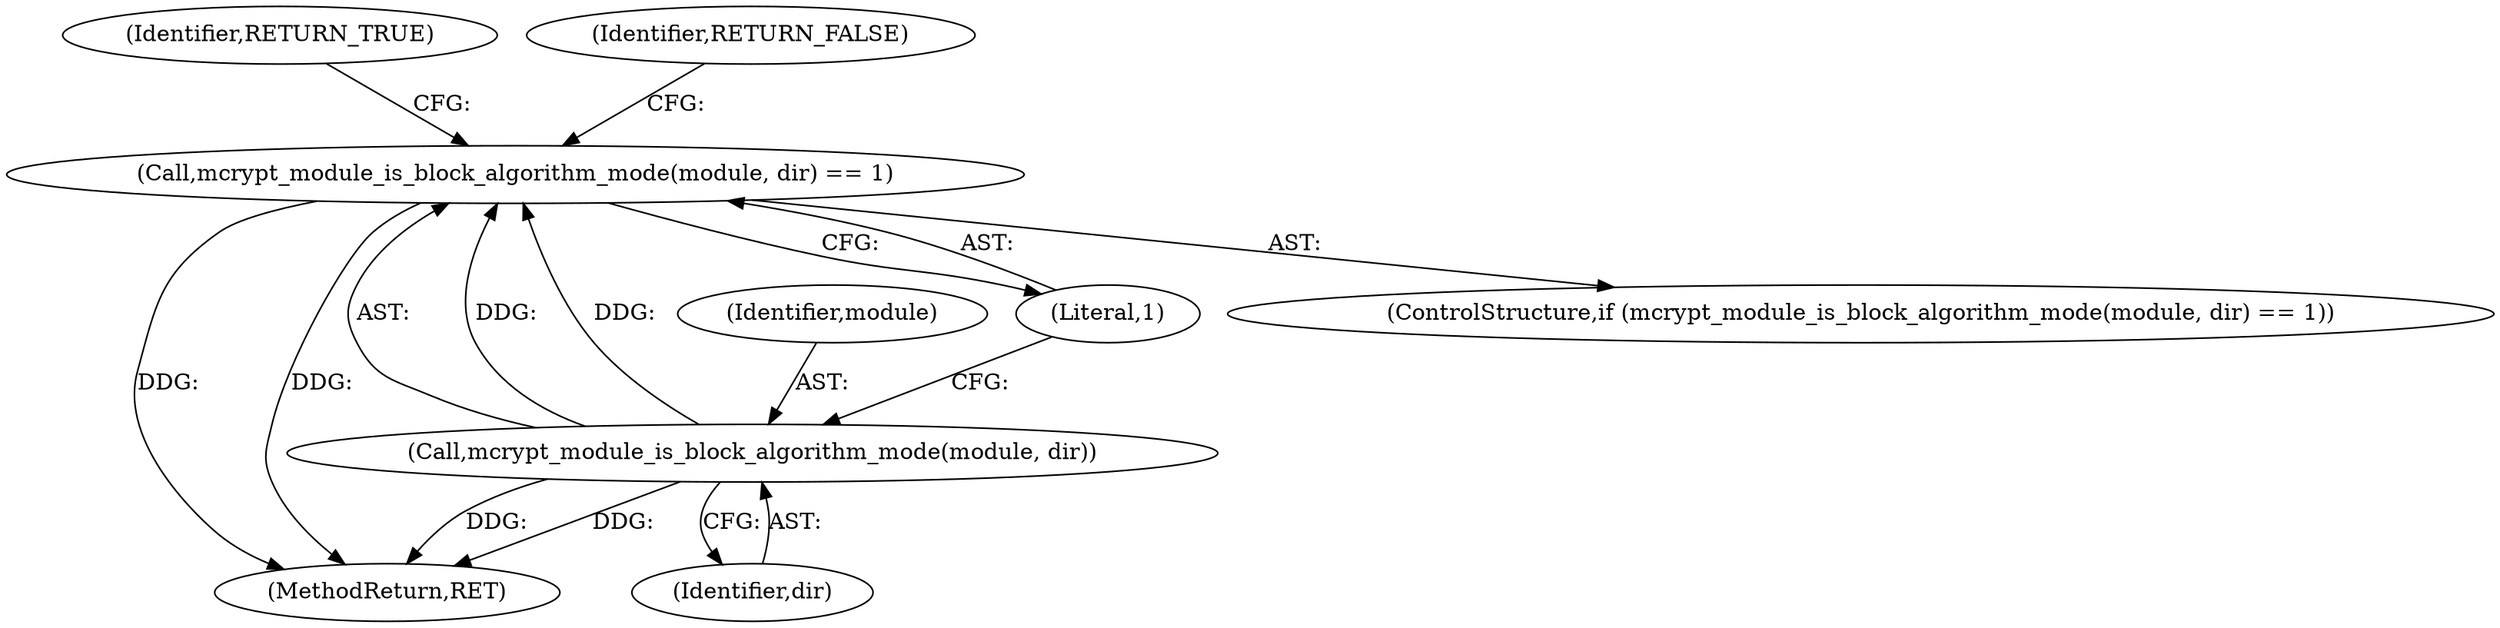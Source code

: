 digraph "0_php-src_6c5211a0cef0cc2854eaa387e0eb036e012904d0?w=1_6@API" {
"1000104" [label="(Call,mcrypt_module_is_block_algorithm_mode(module, dir) == 1)"];
"1000105" [label="(Call,mcrypt_module_is_block_algorithm_mode(module, dir))"];
"1000104" [label="(Call,mcrypt_module_is_block_algorithm_mode(module, dir) == 1)"];
"1000106" [label="(Identifier,module)"];
"1000110" [label="(Identifier,RETURN_TRUE)"];
"1000105" [label="(Call,mcrypt_module_is_block_algorithm_mode(module, dir))"];
"1000113" [label="(Identifier,RETURN_FALSE)"];
"1000108" [label="(Literal,1)"];
"1000103" [label="(ControlStructure,if (mcrypt_module_is_block_algorithm_mode(module, dir) == 1))"];
"1000114" [label="(MethodReturn,RET)"];
"1000107" [label="(Identifier,dir)"];
"1000104" -> "1000103"  [label="AST: "];
"1000104" -> "1000108"  [label="CFG: "];
"1000105" -> "1000104"  [label="AST: "];
"1000108" -> "1000104"  [label="AST: "];
"1000110" -> "1000104"  [label="CFG: "];
"1000113" -> "1000104"  [label="CFG: "];
"1000104" -> "1000114"  [label="DDG: "];
"1000104" -> "1000114"  [label="DDG: "];
"1000105" -> "1000104"  [label="DDG: "];
"1000105" -> "1000104"  [label="DDG: "];
"1000105" -> "1000107"  [label="CFG: "];
"1000106" -> "1000105"  [label="AST: "];
"1000107" -> "1000105"  [label="AST: "];
"1000108" -> "1000105"  [label="CFG: "];
"1000105" -> "1000114"  [label="DDG: "];
"1000105" -> "1000114"  [label="DDG: "];
}
